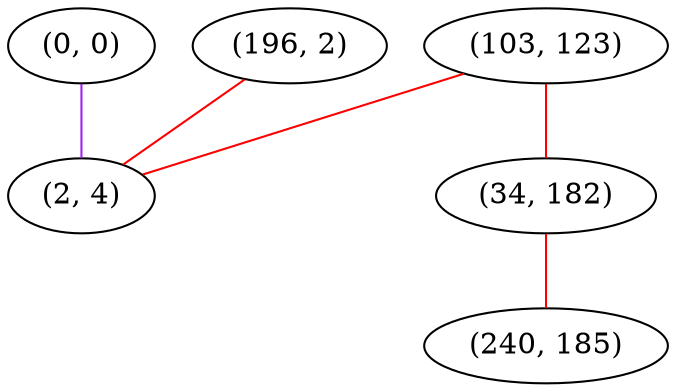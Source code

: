 graph "" {
"(0, 0)";
"(103, 123)";
"(34, 182)";
"(240, 185)";
"(196, 2)";
"(2, 4)";
"(0, 0)" -- "(2, 4)"  [color=purple, key=0, weight=4];
"(103, 123)" -- "(34, 182)"  [color=red, key=0, weight=1];
"(103, 123)" -- "(2, 4)"  [color=red, key=0, weight=1];
"(34, 182)" -- "(240, 185)"  [color=red, key=0, weight=1];
"(196, 2)" -- "(2, 4)"  [color=red, key=0, weight=1];
}
